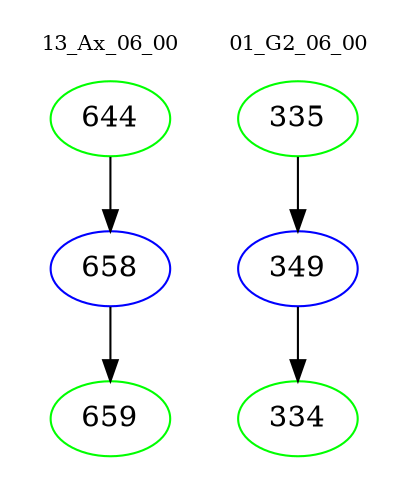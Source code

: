digraph{
subgraph cluster_0 {
color = white
label = "13_Ax_06_00";
fontsize=10;
T0_644 [label="644", color="green"]
T0_644 -> T0_658 [color="black"]
T0_658 [label="658", color="blue"]
T0_658 -> T0_659 [color="black"]
T0_659 [label="659", color="green"]
}
subgraph cluster_1 {
color = white
label = "01_G2_06_00";
fontsize=10;
T1_335 [label="335", color="green"]
T1_335 -> T1_349 [color="black"]
T1_349 [label="349", color="blue"]
T1_349 -> T1_334 [color="black"]
T1_334 [label="334", color="green"]
}
}
